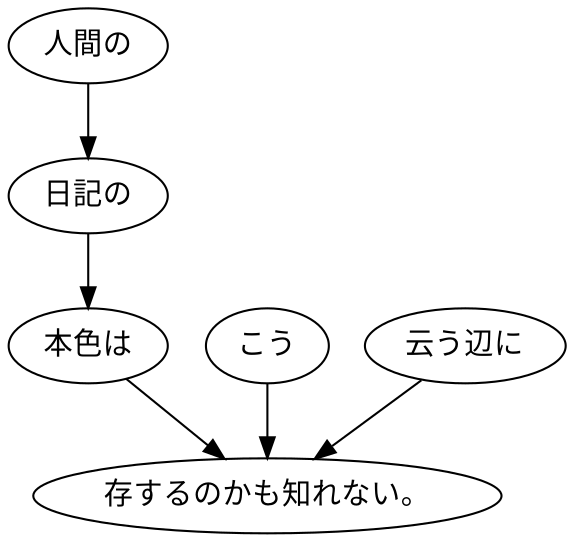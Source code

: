 digraph graph505 {
	node0 [label="人間の"];
	node1 [label="日記の"];
	node2 [label="本色は"];
	node3 [label="こう"];
	node4 [label="云う辺に"];
	node5 [label="存するのかも知れない。"];
	node0 -> node1;
	node1 -> node2;
	node2 -> node5;
	node3 -> node5;
	node4 -> node5;
}
